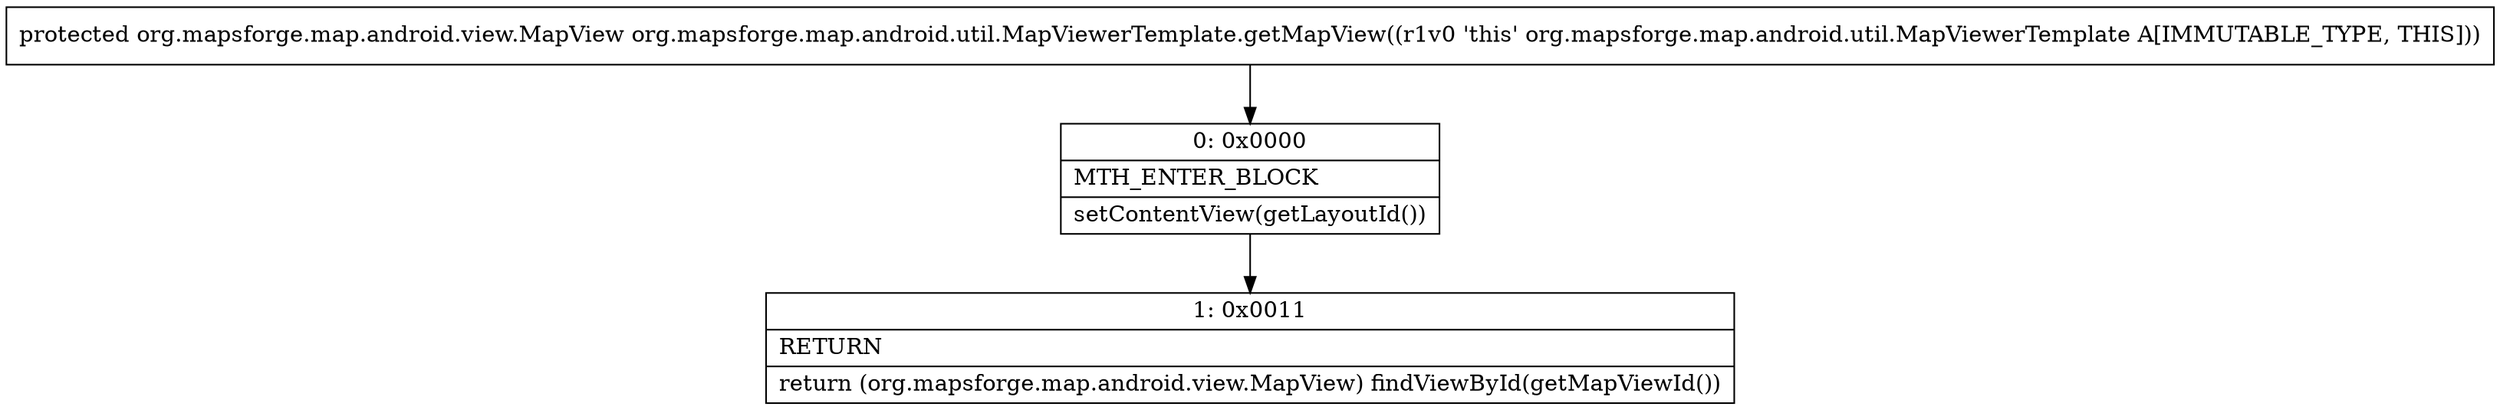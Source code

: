 digraph "CFG fororg.mapsforge.map.android.util.MapViewerTemplate.getMapView()Lorg\/mapsforge\/map\/android\/view\/MapView;" {
Node_0 [shape=record,label="{0\:\ 0x0000|MTH_ENTER_BLOCK\l|setContentView(getLayoutId())\l}"];
Node_1 [shape=record,label="{1\:\ 0x0011|RETURN\l|return (org.mapsforge.map.android.view.MapView) findViewById(getMapViewId())\l}"];
MethodNode[shape=record,label="{protected org.mapsforge.map.android.view.MapView org.mapsforge.map.android.util.MapViewerTemplate.getMapView((r1v0 'this' org.mapsforge.map.android.util.MapViewerTemplate A[IMMUTABLE_TYPE, THIS])) }"];
MethodNode -> Node_0;
Node_0 -> Node_1;
}

